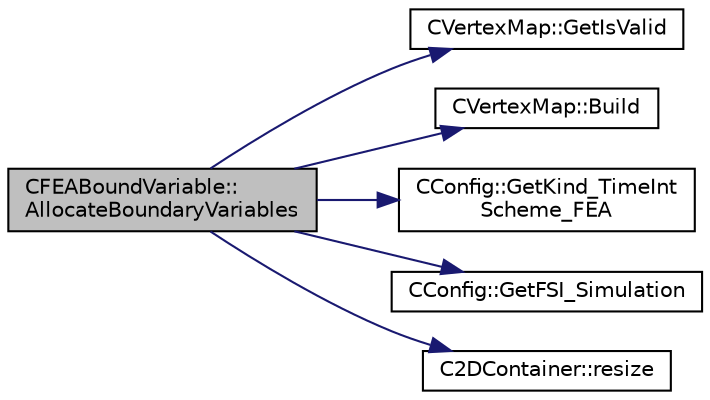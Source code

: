 digraph "CFEABoundVariable::AllocateBoundaryVariables"
{
  edge [fontname="Helvetica",fontsize="10",labelfontname="Helvetica",labelfontsize="10"];
  node [fontname="Helvetica",fontsize="10",shape=record];
  rankdir="LR";
  Node11 [label="CFEABoundVariable::\lAllocateBoundaryVariables",height=0.2,width=0.4,color="black", fillcolor="grey75", style="filled", fontcolor="black"];
  Node11 -> Node12 [color="midnightblue",fontsize="10",style="solid",fontname="Helvetica"];
  Node12 [label="CVertexMap::GetIsValid",height=0.2,width=0.4,color="black", fillcolor="white", style="filled",URL="$class_c_vertex_map.html#a4cd7452ea54e1cdc82332dbcaafec5aa",tooltip="Check if the current mapping is valid. "];
  Node11 -> Node13 [color="midnightblue",fontsize="10",style="solid",fontname="Helvetica"];
  Node13 [label="CVertexMap::Build",height=0.2,width=0.4,color="black", fillcolor="white", style="filled",URL="$class_c_vertex_map.html#adaaf69514da251457a61c66bee0b0fdc",tooltip="Build the point to vertex map. "];
  Node11 -> Node14 [color="midnightblue",fontsize="10",style="solid",fontname="Helvetica"];
  Node14 [label="CConfig::GetKind_TimeInt\lScheme_FEA",height=0.2,width=0.4,color="black", fillcolor="white", style="filled",URL="$class_c_config.html#a4cf38e5edc94f4da2cb15201b3f6c09e",tooltip="Get the kind of integration scheme (explicit or implicit) for the flow equations. ..."];
  Node11 -> Node15 [color="midnightblue",fontsize="10",style="solid",fontname="Helvetica"];
  Node15 [label="CConfig::GetFSI_Simulation",height=0.2,width=0.4,color="black", fillcolor="white", style="filled",URL="$class_c_config.html#a9776c63953c047138e0f81d5b51cd895",tooltip="Check if the simulation we are running is a FSI simulation. "];
  Node11 -> Node16 [color="midnightblue",fontsize="10",style="solid",fontname="Helvetica"];
  Node16 [label="C2DContainer::resize",height=0.2,width=0.4,color="black", fillcolor="white", style="filled",URL="$class_c2_d_container.html#adefb48b593f76aa322e228fea8f76127",tooltip="Request a change of size. "];
}
